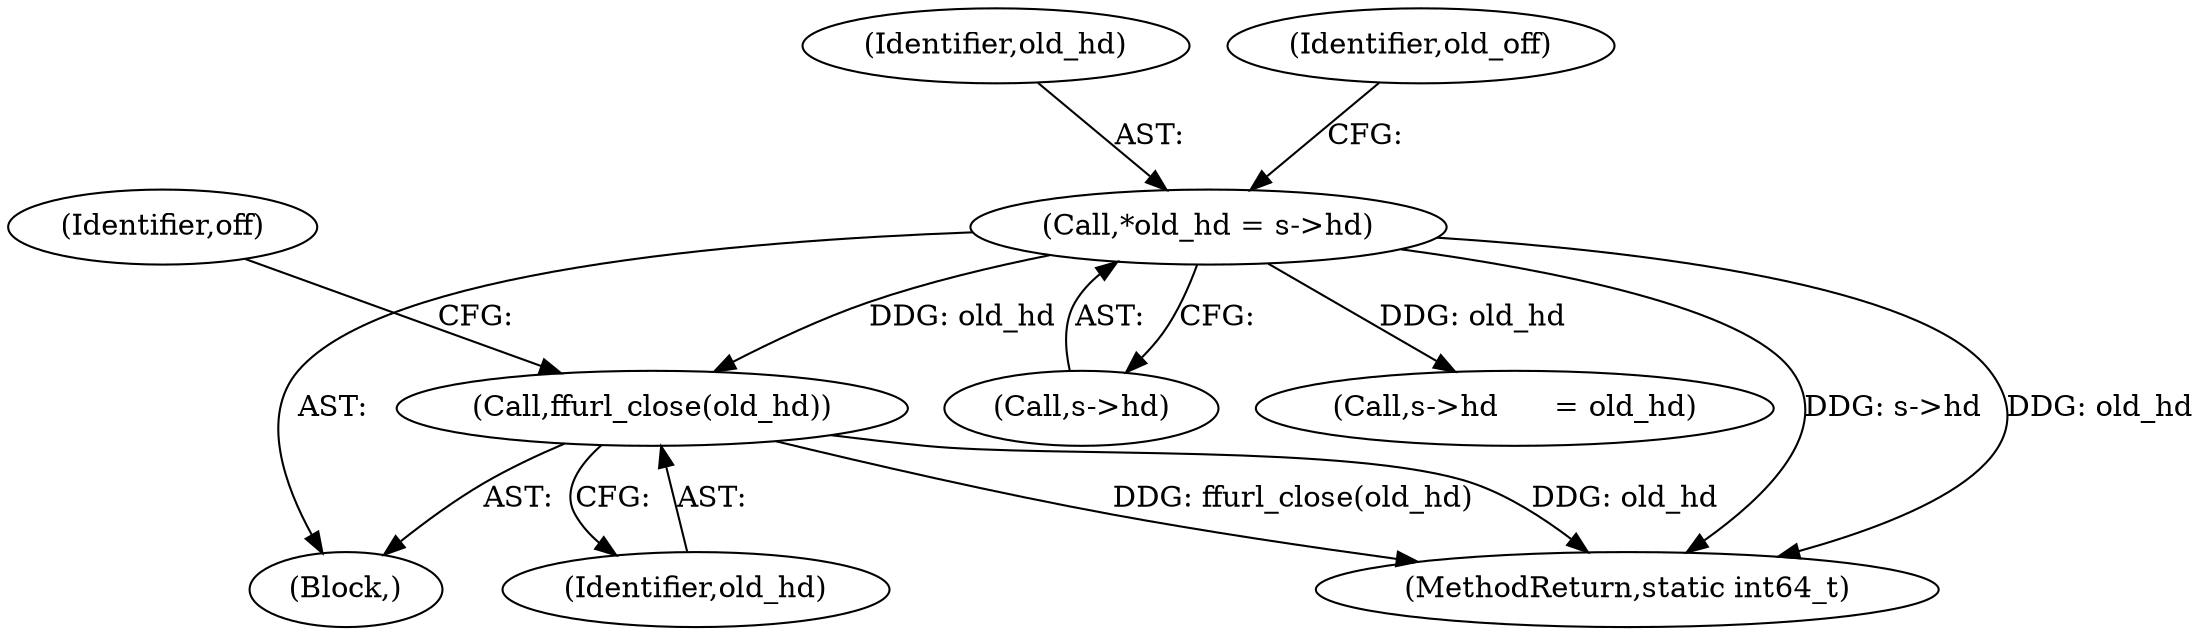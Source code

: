 digraph "0_FFmpeg_2a05c8f813de6f2278827734bf8102291e7484aa_5@API" {
"1000301" [label="(Call,ffurl_close(old_hd))"];
"1000115" [label="(Call,*old_hd = s->hd)"];
"1000304" [label="(Identifier,off)"];
"1000115" [label="(Call,*old_hd = s->hd)"];
"1000116" [label="(Identifier,old_hd)"];
"1000301" [label="(Call,ffurl_close(old_hd))"];
"1000122" [label="(Identifier,old_off)"];
"1000302" [label="(Identifier,old_hd)"];
"1000117" [label="(Call,s->hd)"];
"1000286" [label="(Call,s->hd      = old_hd)"];
"1000107" [label="(Block,)"];
"1000305" [label="(MethodReturn,static int64_t)"];
"1000301" -> "1000107"  [label="AST: "];
"1000301" -> "1000302"  [label="CFG: "];
"1000302" -> "1000301"  [label="AST: "];
"1000304" -> "1000301"  [label="CFG: "];
"1000301" -> "1000305"  [label="DDG: ffurl_close(old_hd)"];
"1000301" -> "1000305"  [label="DDG: old_hd"];
"1000115" -> "1000301"  [label="DDG: old_hd"];
"1000115" -> "1000107"  [label="AST: "];
"1000115" -> "1000117"  [label="CFG: "];
"1000116" -> "1000115"  [label="AST: "];
"1000117" -> "1000115"  [label="AST: "];
"1000122" -> "1000115"  [label="CFG: "];
"1000115" -> "1000305"  [label="DDG: s->hd"];
"1000115" -> "1000305"  [label="DDG: old_hd"];
"1000115" -> "1000286"  [label="DDG: old_hd"];
}
